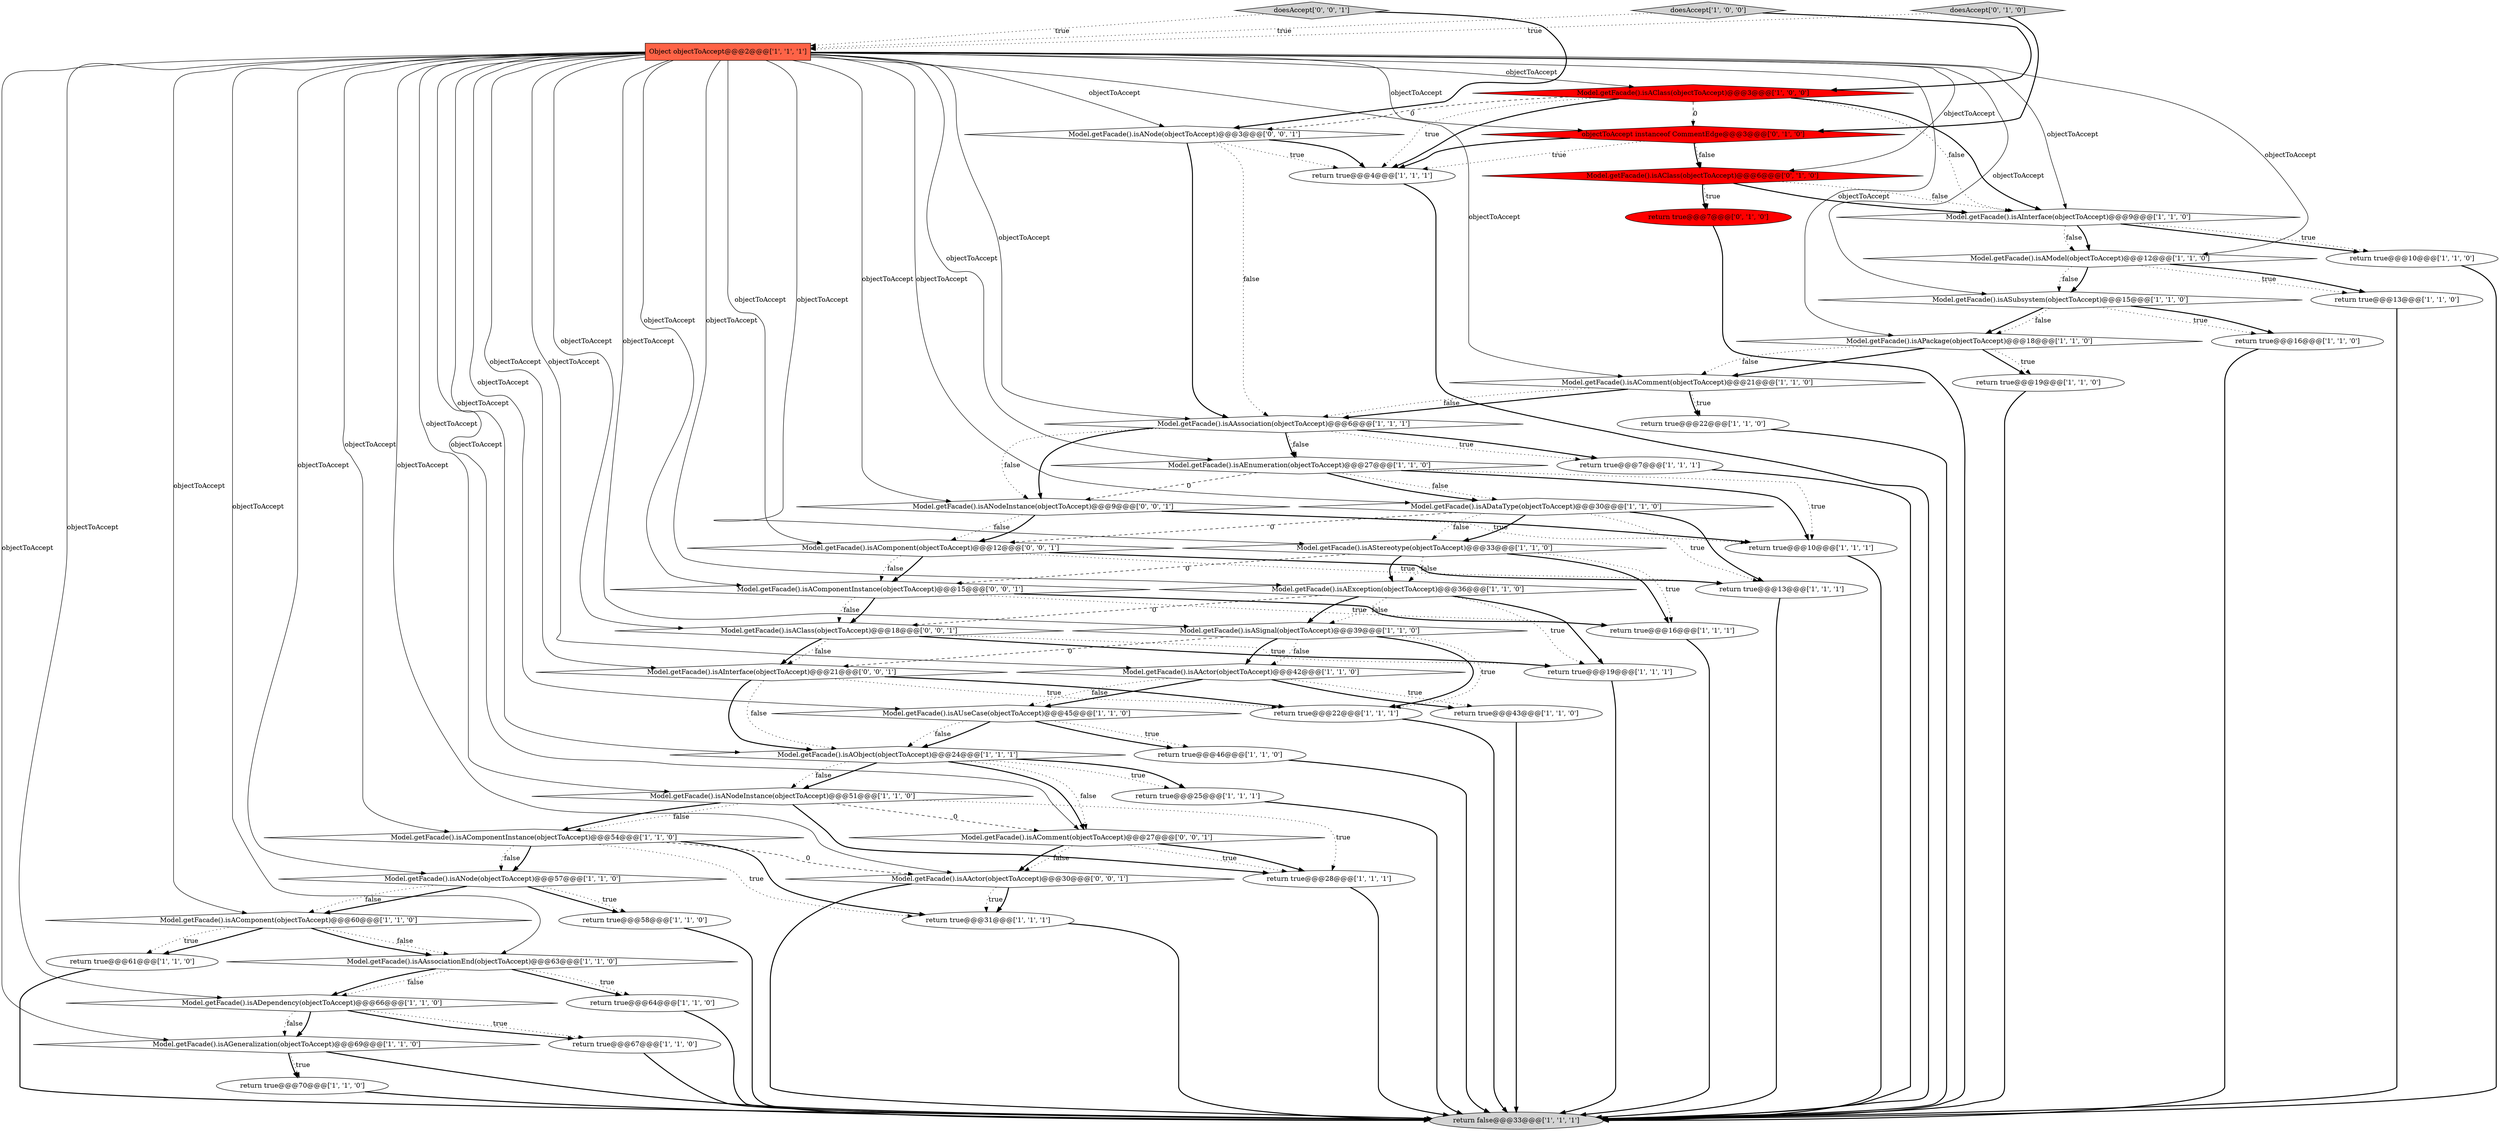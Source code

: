 digraph {
41 [style = filled, label = "return true@@@22@@@['1', '1', '0']", fillcolor = white, shape = ellipse image = "AAA0AAABBB1BBB"];
2 [style = filled, label = "return true@@@10@@@['1', '1', '0']", fillcolor = white, shape = ellipse image = "AAA0AAABBB1BBB"];
22 [style = filled, label = "return true@@@16@@@['1', '1', '0']", fillcolor = white, shape = ellipse image = "AAA0AAABBB1BBB"];
33 [style = filled, label = "return true@@@43@@@['1', '1', '0']", fillcolor = white, shape = ellipse image = "AAA0AAABBB1BBB"];
39 [style = filled, label = "return true@@@58@@@['1', '1', '0']", fillcolor = white, shape = ellipse image = "AAA0AAABBB1BBB"];
55 [style = filled, label = "Model.getFacade().isAActor(objectToAccept)@@@30@@@['0', '0', '1']", fillcolor = white, shape = diamond image = "AAA0AAABBB3BBB"];
35 [style = filled, label = "return true@@@19@@@['1', '1', '1']", fillcolor = white, shape = ellipse image = "AAA0AAABBB1BBB"];
19 [style = filled, label = "Model.getFacade().isAException(objectToAccept)@@@36@@@['1', '1', '0']", fillcolor = white, shape = diamond image = "AAA0AAABBB1BBB"];
52 [style = filled, label = "doesAccept['0', '0', '1']", fillcolor = lightgray, shape = diamond image = "AAA0AAABBB3BBB"];
8 [style = filled, label = "return true@@@25@@@['1', '1', '1']", fillcolor = white, shape = ellipse image = "AAA0AAABBB1BBB"];
20 [style = filled, label = "Model.getFacade().isAAssociationEnd(objectToAccept)@@@63@@@['1', '1', '0']", fillcolor = white, shape = diamond image = "AAA0AAABBB1BBB"];
38 [style = filled, label = "Model.getFacade().isAClass(objectToAccept)@@@3@@@['1', '0', '0']", fillcolor = red, shape = diamond image = "AAA1AAABBB1BBB"];
43 [style = filled, label = "Model.getFacade().isANodeInstance(objectToAccept)@@@51@@@['1', '1', '0']", fillcolor = white, shape = diamond image = "AAA0AAABBB1BBB"];
37 [style = filled, label = "Model.getFacade().isAComponent(objectToAccept)@@@60@@@['1', '1', '0']", fillcolor = white, shape = diamond image = "AAA0AAABBB1BBB"];
47 [style = filled, label = "objectToAccept instanceof CommentEdge@@@3@@@['0', '1', '0']", fillcolor = red, shape = diamond image = "AAA1AAABBB2BBB"];
34 [style = filled, label = "Object objectToAccept@@@2@@@['1', '1', '1']", fillcolor = tomato, shape = box image = "AAA0AAABBB1BBB"];
44 [style = filled, label = "return true@@@10@@@['1', '1', '1']", fillcolor = white, shape = ellipse image = "AAA0AAABBB1BBB"];
9 [style = filled, label = "return true@@@16@@@['1', '1', '1']", fillcolor = white, shape = ellipse image = "AAA0AAABBB1BBB"];
24 [style = filled, label = "return true@@@67@@@['1', '1', '0']", fillcolor = white, shape = ellipse image = "AAA0AAABBB1BBB"];
29 [style = filled, label = "return true@@@64@@@['1', '1', '0']", fillcolor = white, shape = ellipse image = "AAA0AAABBB1BBB"];
32 [style = filled, label = "return true@@@22@@@['1', '1', '1']", fillcolor = white, shape = ellipse image = "AAA0AAABBB1BBB"];
57 [style = filled, label = "Model.getFacade().isAComponentInstance(objectToAccept)@@@15@@@['0', '0', '1']", fillcolor = white, shape = diamond image = "AAA0AAABBB3BBB"];
23 [style = filled, label = "Model.getFacade().isAAssociation(objectToAccept)@@@6@@@['1', '1', '1']", fillcolor = white, shape = diamond image = "AAA0AAABBB1BBB"];
31 [style = filled, label = "Model.getFacade().isAActor(objectToAccept)@@@42@@@['1', '1', '0']", fillcolor = white, shape = diamond image = "AAA0AAABBB1BBB"];
36 [style = filled, label = "return true@@@13@@@['1', '1', '1']", fillcolor = white, shape = ellipse image = "AAA0AAABBB1BBB"];
49 [style = filled, label = "Model.getFacade().isAClass(objectToAccept)@@@6@@@['0', '1', '0']", fillcolor = red, shape = diamond image = "AAA1AAABBB2BBB"];
10 [style = filled, label = "return true@@@31@@@['1', '1', '1']", fillcolor = white, shape = ellipse image = "AAA0AAABBB1BBB"];
5 [style = filled, label = "return true@@@19@@@['1', '1', '0']", fillcolor = white, shape = ellipse image = "AAA0AAABBB1BBB"];
25 [style = filled, label = "return true@@@28@@@['1', '1', '1']", fillcolor = white, shape = ellipse image = "AAA0AAABBB1BBB"];
46 [style = filled, label = "Model.getFacade().isASubsystem(objectToAccept)@@@15@@@['1', '1', '0']", fillcolor = white, shape = diamond image = "AAA0AAABBB1BBB"];
50 [style = filled, label = "return true@@@7@@@['0', '1', '0']", fillcolor = red, shape = ellipse image = "AAA1AAABBB2BBB"];
17 [style = filled, label = "Model.getFacade().isADependency(objectToAccept)@@@66@@@['1', '1', '0']", fillcolor = white, shape = diamond image = "AAA0AAABBB1BBB"];
13 [style = filled, label = "Model.getFacade().isASignal(objectToAccept)@@@39@@@['1', '1', '0']", fillcolor = white, shape = diamond image = "AAA0AAABBB1BBB"];
45 [style = filled, label = "Model.getFacade().isAGeneralization(objectToAccept)@@@69@@@['1', '1', '0']", fillcolor = white, shape = diamond image = "AAA0AAABBB1BBB"];
48 [style = filled, label = "doesAccept['0', '1', '0']", fillcolor = lightgray, shape = diamond image = "AAA0AAABBB2BBB"];
12 [style = filled, label = "Model.getFacade().isAUseCase(objectToAccept)@@@45@@@['1', '1', '0']", fillcolor = white, shape = diamond image = "AAA0AAABBB1BBB"];
21 [style = filled, label = "Model.getFacade().isAObject(objectToAccept)@@@24@@@['1', '1', '1']", fillcolor = white, shape = diamond image = "AAA0AAABBB1BBB"];
58 [style = filled, label = "Model.getFacade().isAComment(objectToAccept)@@@27@@@['0', '0', '1']", fillcolor = white, shape = diamond image = "AAA0AAABBB3BBB"];
4 [style = filled, label = "return false@@@33@@@['1', '1', '1']", fillcolor = lightgray, shape = ellipse image = "AAA0AAABBB1BBB"];
27 [style = filled, label = "Model.getFacade().isAComponentInstance(objectToAccept)@@@54@@@['1', '1', '0']", fillcolor = white, shape = diamond image = "AAA0AAABBB1BBB"];
51 [style = filled, label = "Model.getFacade().isANode(objectToAccept)@@@3@@@['0', '0', '1']", fillcolor = white, shape = diamond image = "AAA0AAABBB3BBB"];
1 [style = filled, label = "Model.getFacade().isAComment(objectToAccept)@@@21@@@['1', '1', '0']", fillcolor = white, shape = diamond image = "AAA0AAABBB1BBB"];
53 [style = filled, label = "Model.getFacade().isAInterface(objectToAccept)@@@21@@@['0', '0', '1']", fillcolor = white, shape = diamond image = "AAA0AAABBB3BBB"];
40 [style = filled, label = "Model.getFacade().isAInterface(objectToAccept)@@@9@@@['1', '1', '0']", fillcolor = white, shape = diamond image = "AAA0AAABBB1BBB"];
6 [style = filled, label = "doesAccept['1', '0', '0']", fillcolor = lightgray, shape = diamond image = "AAA0AAABBB1BBB"];
28 [style = filled, label = "Model.getFacade().isANode(objectToAccept)@@@57@@@['1', '1', '0']", fillcolor = white, shape = diamond image = "AAA0AAABBB1BBB"];
11 [style = filled, label = "return true@@@4@@@['1', '1', '1']", fillcolor = white, shape = ellipse image = "AAA0AAABBB1BBB"];
18 [style = filled, label = "Model.getFacade().isAStereotype(objectToAccept)@@@33@@@['1', '1', '0']", fillcolor = white, shape = diamond image = "AAA0AAABBB1BBB"];
7 [style = filled, label = "Model.getFacade().isAPackage(objectToAccept)@@@18@@@['1', '1', '0']", fillcolor = white, shape = diamond image = "AAA0AAABBB1BBB"];
54 [style = filled, label = "Model.getFacade().isAClass(objectToAccept)@@@18@@@['0', '0', '1']", fillcolor = white, shape = diamond image = "AAA0AAABBB3BBB"];
56 [style = filled, label = "Model.getFacade().isANodeInstance(objectToAccept)@@@9@@@['0', '0', '1']", fillcolor = white, shape = diamond image = "AAA0AAABBB3BBB"];
42 [style = filled, label = "return true@@@46@@@['1', '1', '0']", fillcolor = white, shape = ellipse image = "AAA0AAABBB1BBB"];
14 [style = filled, label = "return true@@@70@@@['1', '1', '0']", fillcolor = white, shape = ellipse image = "AAA0AAABBB1BBB"];
15 [style = filled, label = "return true@@@7@@@['1', '1', '1']", fillcolor = white, shape = ellipse image = "AAA0AAABBB1BBB"];
3 [style = filled, label = "return true@@@13@@@['1', '1', '0']", fillcolor = white, shape = ellipse image = "AAA0AAABBB1BBB"];
0 [style = filled, label = "Model.getFacade().isAModel(objectToAccept)@@@12@@@['1', '1', '0']", fillcolor = white, shape = diamond image = "AAA0AAABBB1BBB"];
16 [style = filled, label = "Model.getFacade().isADataType(objectToAccept)@@@30@@@['1', '1', '0']", fillcolor = white, shape = diamond image = "AAA0AAABBB1BBB"];
26 [style = filled, label = "return true@@@61@@@['1', '1', '0']", fillcolor = white, shape = ellipse image = "AAA0AAABBB1BBB"];
59 [style = filled, label = "Model.getFacade().isAComponent(objectToAccept)@@@12@@@['0', '0', '1']", fillcolor = white, shape = diamond image = "AAA0AAABBB3BBB"];
30 [style = filled, label = "Model.getFacade().isAEnumeration(objectToAccept)@@@27@@@['1', '1', '0']", fillcolor = white, shape = diamond image = "AAA0AAABBB1BBB"];
40->2 [style = bold, label=""];
43->58 [style = dashed, label="0"];
30->44 [style = dotted, label="true"];
54->35 [style = dotted, label="true"];
0->46 [style = bold, label=""];
34->43 [style = solid, label="objectToAccept"];
53->21 [style = bold, label=""];
21->8 [style = dotted, label="true"];
21->43 [style = bold, label=""];
27->28 [style = bold, label=""];
21->58 [style = bold, label=""];
21->8 [style = bold, label=""];
34->45 [style = solid, label="objectToAccept"];
59->57 [style = bold, label=""];
12->42 [style = dotted, label="true"];
20->17 [style = dotted, label="false"];
57->9 [style = dotted, label="true"];
17->45 [style = bold, label=""];
18->57 [style = dashed, label="0"];
12->42 [style = bold, label=""];
34->20 [style = solid, label="objectToAccept"];
34->27 [style = solid, label="objectToAccept"];
34->7 [style = solid, label="objectToAccept"];
3->4 [style = bold, label=""];
34->54 [style = solid, label="objectToAccept"];
53->32 [style = dotted, label="true"];
34->51 [style = solid, label="objectToAccept"];
1->23 [style = bold, label=""];
47->11 [style = bold, label=""];
22->4 [style = bold, label=""];
47->49 [style = bold, label=""];
58->25 [style = dotted, label="true"];
53->32 [style = bold, label=""];
27->28 [style = dotted, label="false"];
34->18 [style = solid, label="objectToAccept"];
46->7 [style = bold, label=""];
34->12 [style = solid, label="objectToAccept"];
23->56 [style = dotted, label="false"];
54->53 [style = bold, label=""];
23->15 [style = dotted, label="true"];
48->34 [style = dotted, label="true"];
32->4 [style = bold, label=""];
0->3 [style = dotted, label="true"];
13->31 [style = dotted, label="false"];
13->31 [style = bold, label=""];
8->4 [style = bold, label=""];
7->1 [style = dotted, label="false"];
49->40 [style = bold, label=""];
19->35 [style = dotted, label="true"];
34->58 [style = solid, label="objectToAccept"];
51->11 [style = bold, label=""];
34->31 [style = solid, label="objectToAccept"];
0->3 [style = bold, label=""];
57->54 [style = bold, label=""];
28->37 [style = bold, label=""];
7->1 [style = bold, label=""];
13->32 [style = bold, label=""];
23->30 [style = bold, label=""];
12->21 [style = dotted, label="false"];
1->41 [style = bold, label=""];
37->26 [style = bold, label=""];
19->54 [style = dashed, label="0"];
30->16 [style = dotted, label="false"];
51->23 [style = bold, label=""];
34->49 [style = solid, label="objectToAccept"];
38->11 [style = bold, label=""];
12->21 [style = bold, label=""];
17->45 [style = dotted, label="false"];
46->7 [style = dotted, label="false"];
36->4 [style = bold, label=""];
40->0 [style = bold, label=""];
18->19 [style = bold, label=""];
41->4 [style = bold, label=""];
43->27 [style = dotted, label="false"];
40->2 [style = dotted, label="true"];
31->33 [style = dotted, label="true"];
2->4 [style = bold, label=""];
39->4 [style = bold, label=""];
26->4 [style = bold, label=""];
1->41 [style = dotted, label="true"];
28->37 [style = dotted, label="false"];
1->23 [style = dotted, label="false"];
13->32 [style = dotted, label="true"];
34->40 [style = solid, label="objectToAccept"];
54->53 [style = dotted, label="false"];
34->59 [style = solid, label="objectToAccept"];
7->5 [style = bold, label=""];
45->14 [style = bold, label=""];
6->38 [style = bold, label=""];
38->40 [style = dotted, label="false"];
19->13 [style = bold, label=""];
44->4 [style = bold, label=""];
53->21 [style = dotted, label="false"];
58->25 [style = bold, label=""];
43->25 [style = dotted, label="true"];
31->33 [style = bold, label=""];
34->30 [style = solid, label="objectToAccept"];
43->27 [style = bold, label=""];
38->51 [style = dashed, label="0"];
34->37 [style = solid, label="objectToAccept"];
21->58 [style = dotted, label="false"];
18->19 [style = dotted, label="false"];
18->9 [style = bold, label=""];
34->57 [style = solid, label="objectToAccept"];
52->51 [style = bold, label=""];
47->49 [style = dotted, label="false"];
37->20 [style = dotted, label="false"];
27->55 [style = dashed, label="0"];
30->44 [style = bold, label=""];
14->4 [style = bold, label=""];
34->55 [style = solid, label="objectToAccept"];
34->1 [style = solid, label="objectToAccept"];
49->40 [style = dotted, label="false"];
16->36 [style = bold, label=""];
34->0 [style = solid, label="objectToAccept"];
55->10 [style = dotted, label="true"];
16->18 [style = bold, label=""];
54->35 [style = bold, label=""];
16->18 [style = dotted, label="false"];
28->39 [style = bold, label=""];
0->46 [style = dotted, label="false"];
57->54 [style = dotted, label="false"];
11->4 [style = bold, label=""];
58->55 [style = dotted, label="false"];
34->38 [style = solid, label="objectToAccept"];
23->15 [style = bold, label=""];
16->36 [style = dotted, label="true"];
47->11 [style = dotted, label="true"];
49->50 [style = dotted, label="true"];
33->4 [style = bold, label=""];
50->4 [style = bold, label=""];
16->59 [style = dashed, label="0"];
56->59 [style = dotted, label="false"];
55->10 [style = bold, label=""];
31->12 [style = bold, label=""];
38->47 [style = dashed, label="0"];
49->50 [style = bold, label=""];
7->5 [style = dotted, label="true"];
34->56 [style = solid, label="objectToAccept"];
42->4 [style = bold, label=""];
21->43 [style = dotted, label="false"];
34->21 [style = solid, label="objectToAccept"];
37->26 [style = dotted, label="true"];
45->14 [style = dotted, label="true"];
34->17 [style = solid, label="objectToAccept"];
19->35 [style = bold, label=""];
56->44 [style = dotted, label="true"];
18->9 [style = dotted, label="true"];
5->4 [style = bold, label=""];
27->10 [style = bold, label=""];
13->53 [style = dashed, label="0"];
34->46 [style = solid, label="objectToAccept"];
57->9 [style = bold, label=""];
46->22 [style = dotted, label="true"];
38->40 [style = bold, label=""];
34->47 [style = solid, label="objectToAccept"];
56->59 [style = bold, label=""];
17->24 [style = dotted, label="true"];
46->22 [style = bold, label=""];
31->12 [style = dotted, label="false"];
23->56 [style = bold, label=""];
29->4 [style = bold, label=""];
20->17 [style = bold, label=""];
20->29 [style = bold, label=""];
52->34 [style = dotted, label="true"];
9->4 [style = bold, label=""];
27->10 [style = dotted, label="true"];
37->20 [style = bold, label=""];
25->4 [style = bold, label=""];
58->55 [style = bold, label=""];
19->13 [style = dotted, label="false"];
35->4 [style = bold, label=""];
38->11 [style = dotted, label="true"];
34->53 [style = solid, label="objectToAccept"];
23->30 [style = dotted, label="false"];
40->0 [style = dotted, label="false"];
45->4 [style = bold, label=""];
34->16 [style = solid, label="objectToAccept"];
34->28 [style = solid, label="objectToAccept"];
59->57 [style = dotted, label="false"];
17->24 [style = bold, label=""];
24->4 [style = bold, label=""];
55->4 [style = bold, label=""];
34->13 [style = solid, label="objectToAccept"];
20->29 [style = dotted, label="true"];
48->47 [style = bold, label=""];
59->36 [style = dotted, label="true"];
30->56 [style = dashed, label="0"];
15->4 [style = bold, label=""];
10->4 [style = bold, label=""];
6->34 [style = dotted, label="true"];
59->36 [style = bold, label=""];
34->19 [style = solid, label="objectToAccept"];
34->23 [style = solid, label="objectToAccept"];
51->23 [style = dotted, label="false"];
43->25 [style = bold, label=""];
28->39 [style = dotted, label="true"];
30->16 [style = bold, label=""];
51->11 [style = dotted, label="true"];
56->44 [style = bold, label=""];
}
